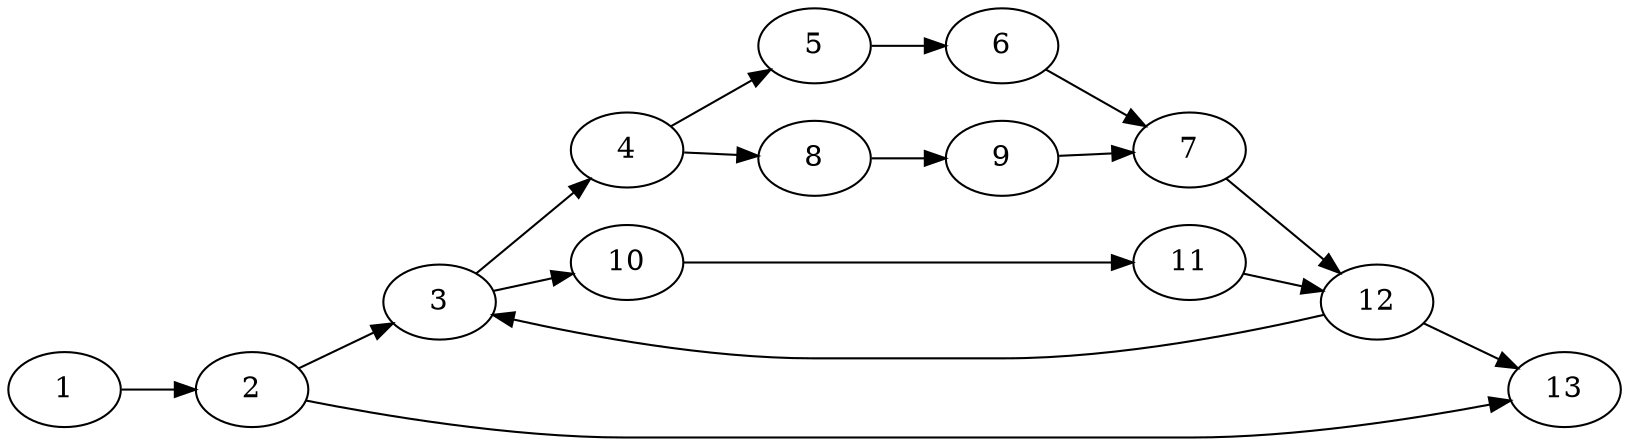 digraph G { 
 rankdir = "LR"
"1"->"2" 
"2"->"3" 
"3"->"4"
"3"->"10"
"4"->"5"
"4"->"8"
"5"->"6"
"6"->"7"
"8"->"9"
"9"->"7"
"7"->"12"
"10"->"11"
"11"->"12"
"12"->"13"
"12"->"3"
"2"->"13"

}
